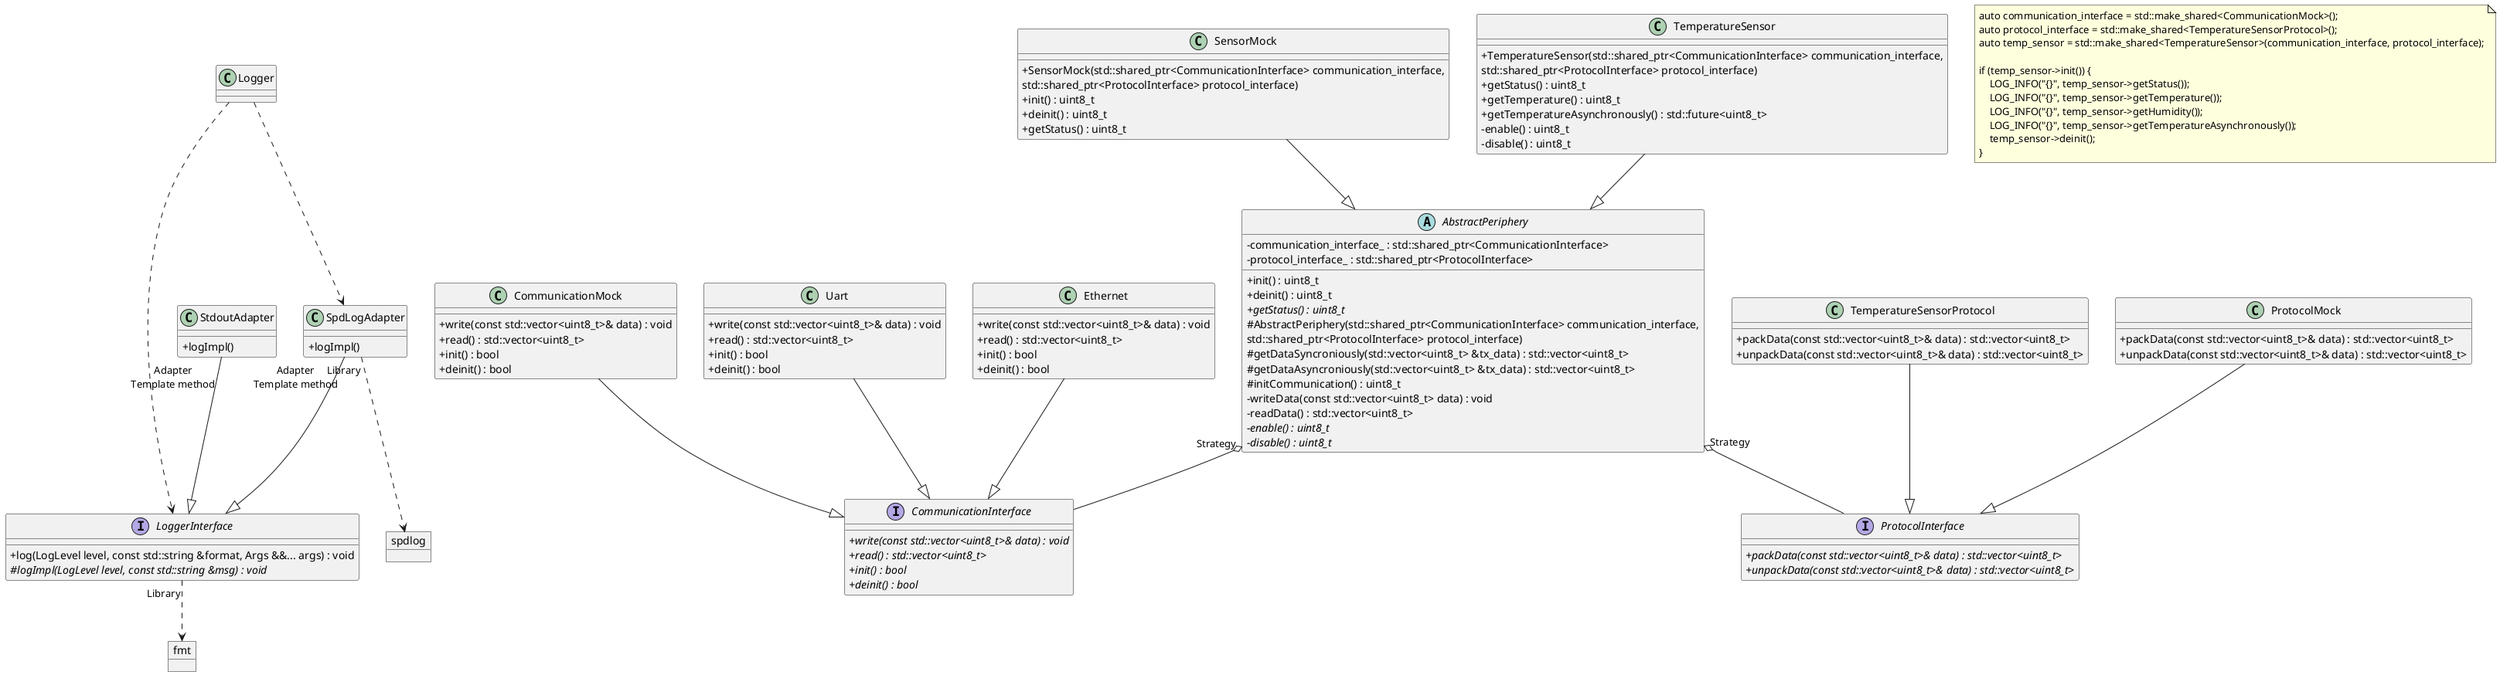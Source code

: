 @startuml reg-manager
'https://plantuml.com/class-diagram
skinparam classAttributeIconSize 0

'Classes

object spdlog {
}

object fmt {
}

interface LoggerInterface {
    +log(LogLevel level, const std::string &format, Args &&... args) : void
    #{abstract}logImpl(LogLevel level, const std::string &msg) : void
}

class Logger {
}

class SpdLogAdapter {
    +logImpl()
}

class StdoutAdapter {
    +logImpl()
}

abstract AbstractPeriphery {
    -communication_interface_ : std::shared_ptr<CommunicationInterface>
    -protocol_interface_ : std::shared_ptr<ProtocolInterface>
    +init() : uint8_t
    +deinit() : uint8_t
    +{abstract}getStatus() : uint8_t
    #AbstractPeriphery(std::shared_ptr<CommunicationInterface> communication_interface,
        std::shared_ptr<ProtocolInterface> protocol_interface)
    #getDataSyncroniously(std::vector<uint8_t> &tx_data) : std::vector<uint8_t>
    #getDataAsyncroniously(std::vector<uint8_t> &tx_data) : std::vector<uint8_t>
    #initCommunication() : uint8_t
    -writeData(const std::vector<uint8_t> data) : void
    -readData() : std::vector<uint8_t>
    -{abstract}enable() : uint8_t
    -{abstract}disable() : uint8_t
}

class SensorMock {
    +SensorMock(std::shared_ptr<CommunicationInterface> communication_interface,
        std::shared_ptr<ProtocolInterface> protocol_interface)
    +init() : uint8_t
    +deinit() : uint8_t
    +getStatus() : uint8_t
}

class TemperatureSensor {
    +TemperatureSensor(std::shared_ptr<CommunicationInterface> communication_interface,
        std::shared_ptr<ProtocolInterface> protocol_interface)
    +getStatus() : uint8_t
    +getTemperature() : uint8_t
    +getTemperatureAsynchronously() : std::future<uint8_t>
    -enable() : uint8_t
    -disable() : uint8_t
}

interface CommunicationInterface {
    +{abstract} write(const std::vector<uint8_t>& data) : void
    +{abstract} read() : std::vector<uint8_t>
    +{abstract} init() : bool
    +{abstract} deinit() : bool
}

class CommunicationMock {
    +write(const std::vector<uint8_t>& data) : void
    +read() : std::vector<uint8_t>
    +init() : bool
    +deinit() : bool
}

class Uart {
    +write(const std::vector<uint8_t>& data) : void
    +read() : std::vector<uint8_t>
    +init() : bool
    +deinit() : bool
}

class Ethernet {
    +write(const std::vector<uint8_t>& data) : void
    +read() : std::vector<uint8_t>
    +init() : bool
    +deinit() : bool
}

interface ProtocolInterface {
    +{abstract}packData(const std::vector<uint8_t>& data) : std::vector<uint8_t>
    +{abstract}unpackData(const std::vector<uint8_t>& data) : std::vector<uint8_t>
}

class TemperatureSensorProtocol {
    +packData(const std::vector<uint8_t>& data) : std::vector<uint8_t>
    +unpackData(const std::vector<uint8_t>& data) : std::vector<uint8_t>
}

class ProtocolMock {
    +packData(const std::vector<uint8_t>& data) : std::vector<uint8_t>
    +unpackData(const std::vector<uint8_t>& data) : std::vector<uint8_t>
}

'Relations

SensorMock --|> AbstractPeriphery
TemperatureSensor --|> AbstractPeriphery

AbstractPeriphery "Strategy" o-- CommunicationInterface
AbstractPeriphery "Strategy" o-- ProtocolInterface

TemperatureSensorProtocol --|> ProtocolInterface
ProtocolMock --|> ProtocolInterface

CommunicationMock --|> CommunicationInterface
Uart --|> CommunicationInterface
Ethernet --|> CommunicationInterface

Logger ..> LoggerInterface
Logger ..> SpdLogAdapter
SpdLogAdapter "Library" ..> spdlog
LoggerInterface "Library" ..> fmt
SpdLogAdapter "Adapter\nTemplate method" --|> LoggerInterface
StdoutAdapter "Adapter\nTemplate method" --|> LoggerInterface

'Notes

note as UserCode
    auto communication_interface = std::make_shared<CommunicationMock>();
    auto protocol_interface = std::make_shared<TemperatureSensorProtocol>();
    auto temp_sensor = std::make_shared<TemperatureSensor>(communication_interface, protocol_interface);

    if (temp_sensor->init()) {
        LOG_INFO("{}", temp_sensor->getStatus());
        LOG_INFO("{}", temp_sensor->getTemperature());
        LOG_INFO("{}", temp_sensor->getHumidity());
        LOG_INFO("{}", temp_sensor->getTemperatureAsynchronously());
        temp_sensor->deinit();
    }
end note

@enduml
